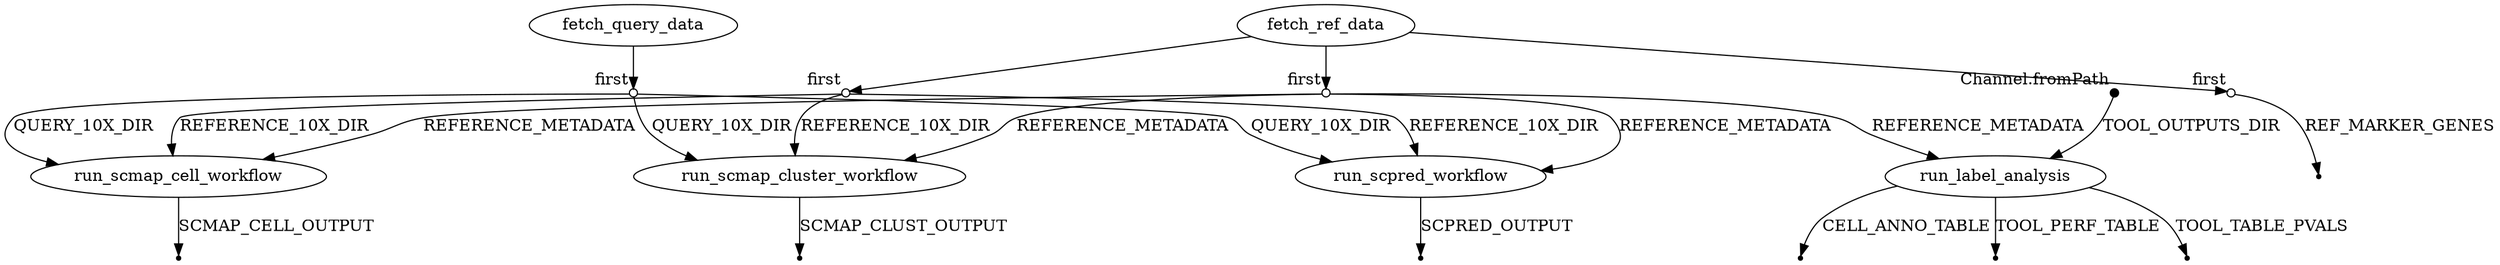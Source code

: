 digraph "flowchart" {
p0 [label="fetch_query_data"];
p3 [shape=circle,label="",fixedsize=true,width=0.1,xlabel="first"];
p0 -> p3;

p1 [label="fetch_ref_data"];
p2 [shape=circle,label="",fixedsize=true,width=0.1,xlabel="first"];
p1 -> p2;

p1 [label="fetch_ref_data"];
p4 [shape=circle,label="",fixedsize=true,width=0.1,xlabel="first"];
p1 -> p4;

p1 [label="fetch_ref_data"];
p5 [shape=circle,label="",fixedsize=true,width=0.1,xlabel="first"];
p1 -> p5;

p2 [shape=circle,label="",fixedsize=true,width=0.1,xlabel="first"];
p7 [label="run_scmap_cell_workflow"];
p2 -> p7 [label="REFERENCE_10X_DIR"];

p3 [shape=circle,label="",fixedsize=true,width=0.1,xlabel="first"];
p7 [label="run_scmap_cell_workflow"];
p3 -> p7 [label="QUERY_10X_DIR"];

p4 [shape=circle,label="",fixedsize=true,width=0.1,xlabel="first"];
p7 [label="run_scmap_cell_workflow"];
p4 -> p7 [label="REFERENCE_METADATA"];

p5 [shape=circle,label="",fixedsize=true,width=0.1,xlabel="first"];
p6 [shape=point];
p5 -> p6 [label="REF_MARKER_GENES"];

p7 [label="run_scmap_cell_workflow"];
p8 [shape=point];
p7 -> p8 [label="SCMAP_CELL_OUTPUT"];

p2 [shape=circle,label="",fixedsize=true,width=0.1,xlabel="first"];
p9 [label="run_scmap_cluster_workflow"];
p2 -> p9 [label="REFERENCE_10X_DIR"];

p3 [shape=circle,label="",fixedsize=true,width=0.1,xlabel="first"];
p9 [label="run_scmap_cluster_workflow"];
p3 -> p9 [label="QUERY_10X_DIR"];

p4 [shape=circle,label="",fixedsize=true,width=0.1,xlabel="first"];
p9 [label="run_scmap_cluster_workflow"];
p4 -> p9 [label="REFERENCE_METADATA"];

p9 [label="run_scmap_cluster_workflow"];
p10 [shape=point];
p9 -> p10 [label="SCMAP_CLUST_OUTPUT"];

p2 [shape=circle,label="",fixedsize=true,width=0.1,xlabel="first"];
p11 [label="run_scpred_workflow"];
p2 -> p11 [label="REFERENCE_10X_DIR"];

p3 [shape=circle,label="",fixedsize=true,width=0.1,xlabel="first"];
p11 [label="run_scpred_workflow"];
p3 -> p11 [label="QUERY_10X_DIR"];

p4 [shape=circle,label="",fixedsize=true,width=0.1,xlabel="first"];
p11 [label="run_scpred_workflow"];
p4 -> p11 [label="REFERENCE_METADATA"];

p11 [label="run_scpred_workflow"];
p12 [shape=point];
p11 -> p12 [label="SCPRED_OUTPUT"];

p13 [shape=point,label="",fixedsize=true,width=0.1,xlabel="Channel.fromPath"];
p14 [label="run_label_analysis"];
p13 -> p14 [label="TOOL_OUTPUTS_DIR"];

p4 [shape=circle,label="",fixedsize=true,width=0.1,xlabel="first"];
p14 [label="run_label_analysis"];
p4 -> p14 [label="REFERENCE_METADATA"];

p14 [label="run_label_analysis"];
p17 [shape=point];
p14 -> p17 [label="CELL_ANNO_TABLE"];

p14 [label="run_label_analysis"];
p16 [shape=point];
p14 -> p16 [label="TOOL_PERF_TABLE"];

p14 [label="run_label_analysis"];
p15 [shape=point];
p14 -> p15 [label="TOOL_TABLE_PVALS"];

}
